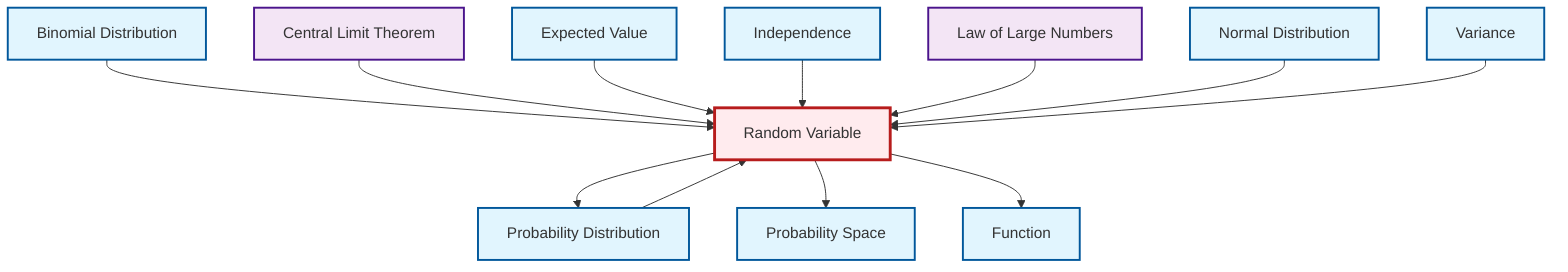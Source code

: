 graph TD
    classDef definition fill:#e1f5fe,stroke:#01579b,stroke-width:2px
    classDef theorem fill:#f3e5f5,stroke:#4a148c,stroke-width:2px
    classDef axiom fill:#fff3e0,stroke:#e65100,stroke-width:2px
    classDef example fill:#e8f5e9,stroke:#1b5e20,stroke-width:2px
    classDef current fill:#ffebee,stroke:#b71c1c,stroke-width:3px
    def-expectation["Expected Value"]:::definition
    def-normal-distribution["Normal Distribution"]:::definition
    thm-law-of-large-numbers["Law of Large Numbers"]:::theorem
    def-binomial-distribution["Binomial Distribution"]:::definition
    def-variance["Variance"]:::definition
    def-function["Function"]:::definition
    def-random-variable["Random Variable"]:::definition
    def-independence["Independence"]:::definition
    def-probability-distribution["Probability Distribution"]:::definition
    def-probability-space["Probability Space"]:::definition
    thm-central-limit["Central Limit Theorem"]:::theorem
    def-random-variable --> def-probability-distribution
    def-probability-distribution --> def-random-variable
    def-random-variable --> def-probability-space
    def-binomial-distribution --> def-random-variable
    def-random-variable --> def-function
    thm-central-limit --> def-random-variable
    def-expectation --> def-random-variable
    def-independence --> def-random-variable
    thm-law-of-large-numbers --> def-random-variable
    def-normal-distribution --> def-random-variable
    def-variance --> def-random-variable
    class def-random-variable current
